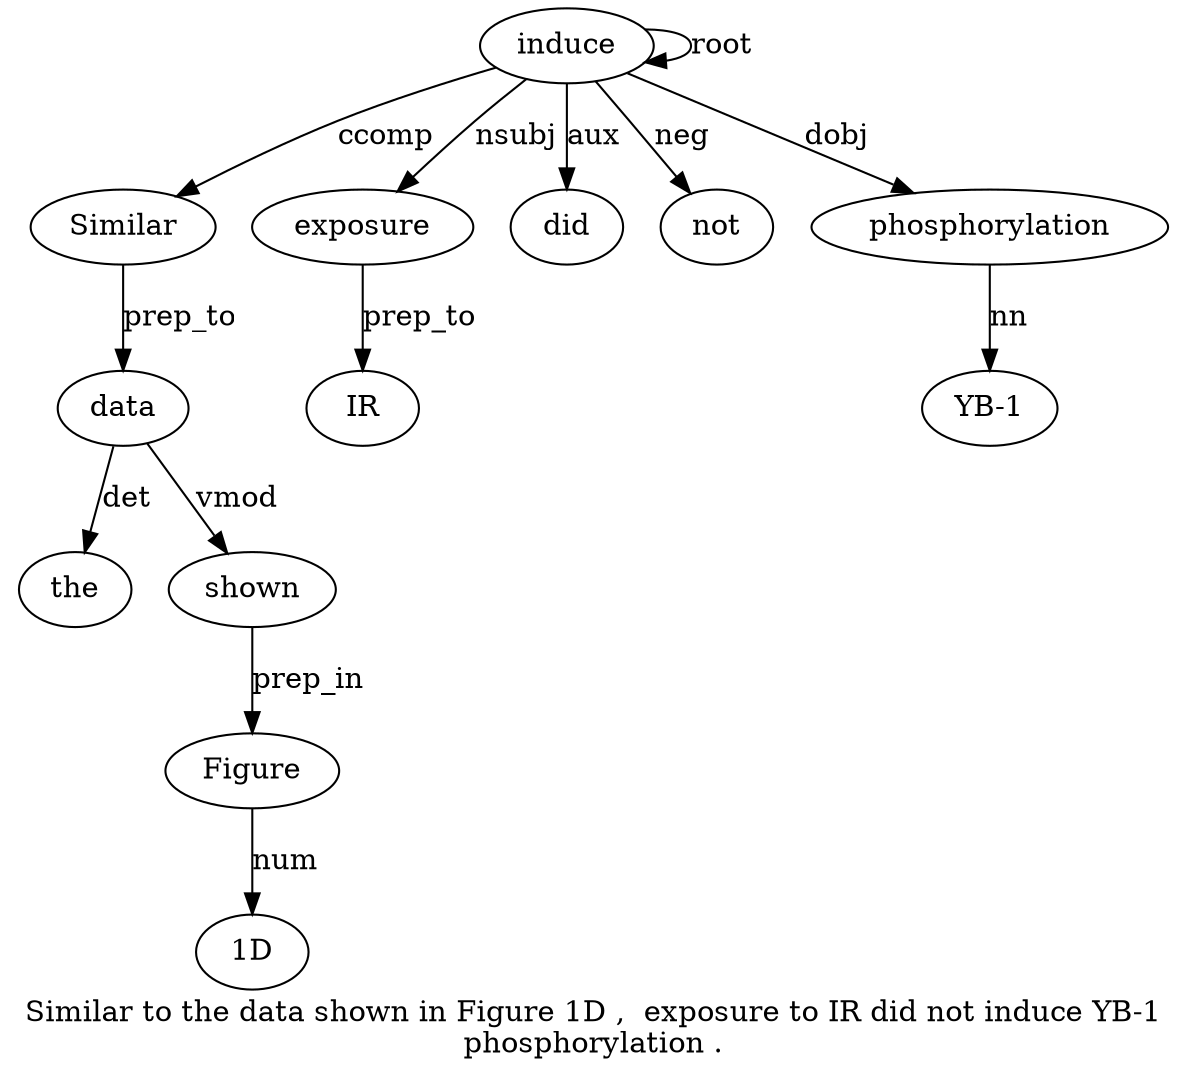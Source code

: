 digraph "Similar to the data shown in Figure 1D ,  exposure to IR did not induce YB-1 phosphorylation ." {
label="Similar to the data shown in Figure 1D ,  exposure to IR did not induce YB-1
phosphorylation .";
induce15 [style=filled, fillcolor=white, label=induce];
Similar1 [style=filled, fillcolor=white, label=Similar];
induce15 -> Similar1  [label=ccomp];
data4 [style=filled, fillcolor=white, label=data];
the3 [style=filled, fillcolor=white, label=the];
data4 -> the3  [label=det];
Similar1 -> data4  [label=prep_to];
shown5 [style=filled, fillcolor=white, label=shown];
data4 -> shown5  [label=vmod];
Figure7 [style=filled, fillcolor=white, label=Figure];
shown5 -> Figure7  [label=prep_in];
"1D8" [style=filled, fillcolor=white, label="1D"];
Figure7 -> "1D8"  [label=num];
exposure10 [style=filled, fillcolor=white, label=exposure];
induce15 -> exposure10  [label=nsubj];
IR12 [style=filled, fillcolor=white, label=IR];
exposure10 -> IR12  [label=prep_to];
did13 [style=filled, fillcolor=white, label=did];
induce15 -> did13  [label=aux];
not14 [style=filled, fillcolor=white, label=not];
induce15 -> not14  [label=neg];
induce15 -> induce15  [label=root];
phosphorylation17 [style=filled, fillcolor=white, label=phosphorylation];
"YB-16" [style=filled, fillcolor=white, label="YB-1"];
phosphorylation17 -> "YB-16"  [label=nn];
induce15 -> phosphorylation17  [label=dobj];
}
